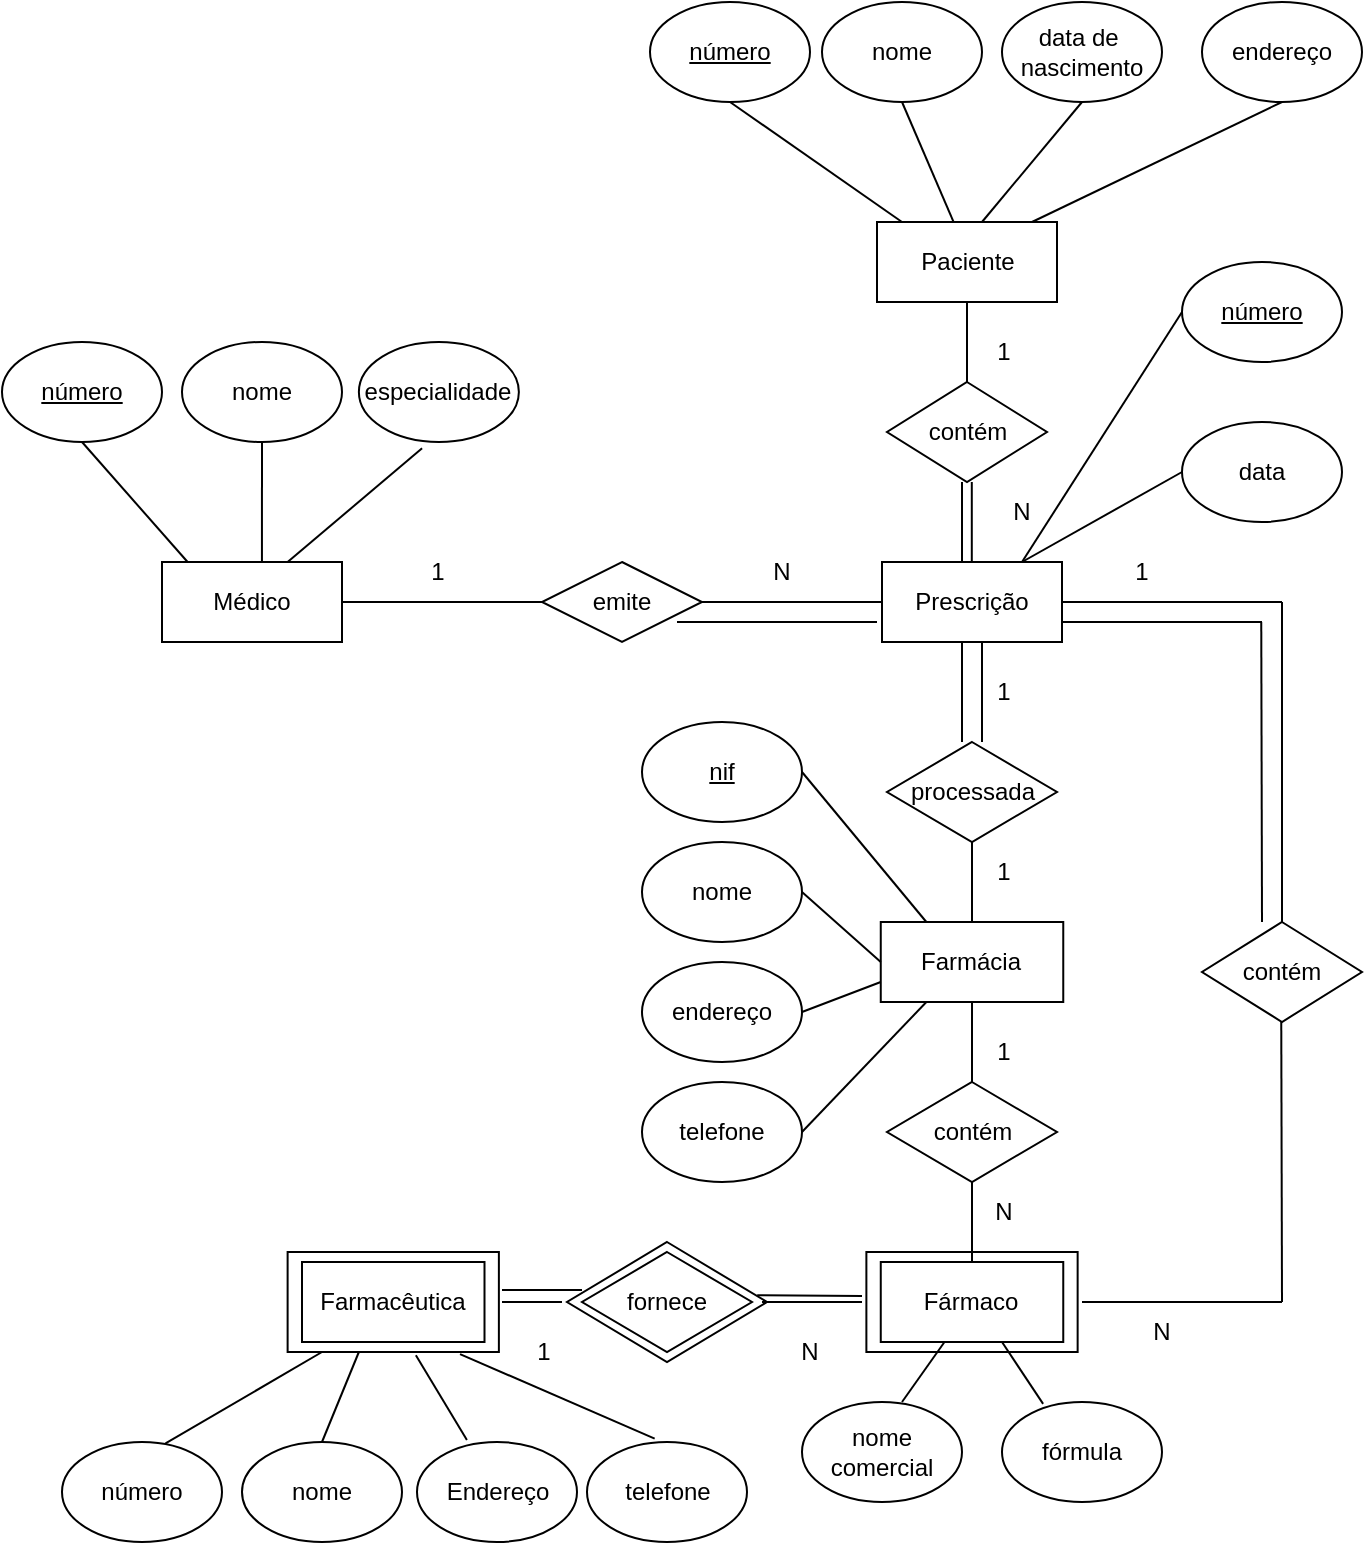 <mxfile version="23.1.8" type="github">
  <diagram name="Página-1" id="PHuElCLsCubrlGrufjiO">
    <mxGraphModel dx="1122" dy="767" grid="1" gridSize="10" guides="1" tooltips="1" connect="1" arrows="1" fold="1" page="1" pageScale="1" pageWidth="827" pageHeight="1169" math="0" shadow="0">
      <root>
        <mxCell id="0" />
        <mxCell id="1" parent="0" />
        <mxCell id="7weu3szG185yvTid6uPm-115" value="" style="rounded=0;whiteSpace=wrap;html=1;" vertex="1" parent="1">
          <mxGeometry x="482.19" y="735" width="105.63" height="50" as="geometry" />
        </mxCell>
        <mxCell id="7weu3szG185yvTid6uPm-70" value="" style="rhombus;whiteSpace=wrap;html=1;" vertex="1" parent="1">
          <mxGeometry x="332.5" y="730" width="100" height="60" as="geometry" />
        </mxCell>
        <mxCell id="7weu3szG185yvTid6uPm-69" value="" style="rounded=0;whiteSpace=wrap;html=1;" vertex="1" parent="1">
          <mxGeometry x="192.81" y="735" width="105.63" height="50" as="geometry" />
        </mxCell>
        <mxCell id="7weu3szG185yvTid6uPm-27" value="&lt;font style=&quot;font-size: 12px;&quot;&gt;fornece&lt;/font&gt;" style="rhombus;whiteSpace=wrap;html=1;" vertex="1" parent="1">
          <mxGeometry x="340" y="735" width="85" height="50" as="geometry" />
        </mxCell>
        <mxCell id="7weu3szG185yvTid6uPm-1" value="&lt;font style=&quot;font-size: 12px;&quot;&gt;Prescrição&lt;/font&gt;" style="rounded=0;whiteSpace=wrap;html=1;" vertex="1" parent="1">
          <mxGeometry x="490" y="390" width="90" height="40" as="geometry" />
        </mxCell>
        <mxCell id="7weu3szG185yvTid6uPm-2" value="&lt;font style=&quot;font-size: 12px;&quot;&gt;emite&lt;/font&gt;" style="rhombus;whiteSpace=wrap;html=1;" vertex="1" parent="1">
          <mxGeometry x="320" y="390" width="80" height="40" as="geometry" />
        </mxCell>
        <mxCell id="7weu3szG185yvTid6uPm-3" value="&lt;font style=&quot;font-size: 12px;&quot;&gt;Médico&lt;/font&gt;" style="rounded=0;whiteSpace=wrap;html=1;" vertex="1" parent="1">
          <mxGeometry x="130" y="390" width="90" height="40" as="geometry" />
        </mxCell>
        <mxCell id="7weu3szG185yvTid6uPm-4" value="" style="endArrow=none;html=1;rounded=0;exitX=1;exitY=0.5;exitDx=0;exitDy=0;" edge="1" parent="1" source="7weu3szG185yvTid6uPm-3">
          <mxGeometry width="50" height="50" relative="1" as="geometry">
            <mxPoint x="270" y="460" as="sourcePoint" />
            <mxPoint x="320" y="410" as="targetPoint" />
          </mxGeometry>
        </mxCell>
        <mxCell id="7weu3szG185yvTid6uPm-7" value="1" style="text;html=1;align=center;verticalAlign=middle;whiteSpace=wrap;rounded=0;" vertex="1" parent="1">
          <mxGeometry x="238.44" y="380" width="60" height="30" as="geometry" />
        </mxCell>
        <mxCell id="7weu3szG185yvTid6uPm-10" value="" style="endArrow=none;html=1;rounded=0;exitX=1;exitY=0.5;exitDx=0;exitDy=0;entryX=0;entryY=0.5;entryDx=0;entryDy=0;" edge="1" parent="1" source="7weu3szG185yvTid6uPm-2" target="7weu3szG185yvTid6uPm-1">
          <mxGeometry width="50" height="50" relative="1" as="geometry">
            <mxPoint x="410" y="440" as="sourcePoint" />
            <mxPoint x="460" y="390" as="targetPoint" />
          </mxGeometry>
        </mxCell>
        <mxCell id="7weu3szG185yvTid6uPm-11" value="N" style="text;html=1;align=center;verticalAlign=middle;whiteSpace=wrap;rounded=0;" vertex="1" parent="1">
          <mxGeometry x="530" y="350" width="60" height="30" as="geometry" />
        </mxCell>
        <mxCell id="7weu3szG185yvTid6uPm-13" value="Farmácia" style="rounded=0;whiteSpace=wrap;html=1;" vertex="1" parent="1">
          <mxGeometry x="489.38" y="570" width="91.25" height="40" as="geometry" />
        </mxCell>
        <mxCell id="7weu3szG185yvTid6uPm-14" value="&lt;font style=&quot;font-size: 12px;&quot;&gt;processada&lt;/font&gt;" style="rhombus;whiteSpace=wrap;html=1;" vertex="1" parent="1">
          <mxGeometry x="492.5" y="480" width="85" height="50" as="geometry" />
        </mxCell>
        <mxCell id="7weu3szG185yvTid6uPm-15" value="" style="endArrow=none;html=1;rounded=0;entryX=0.5;entryY=1;entryDx=0;entryDy=0;exitX=0.5;exitY=0;exitDx=0;exitDy=0;" edge="1" parent="1">
          <mxGeometry width="50" height="50" relative="1" as="geometry">
            <mxPoint x="530" y="480" as="sourcePoint" />
            <mxPoint x="530" y="430" as="targetPoint" />
          </mxGeometry>
        </mxCell>
        <mxCell id="7weu3szG185yvTid6uPm-16" value="" style="endArrow=none;html=1;rounded=0;entryX=0.5;entryY=1;entryDx=0;entryDy=0;exitX=0.5;exitY=0;exitDx=0;exitDy=0;" edge="1" parent="1" source="7weu3szG185yvTid6uPm-13" target="7weu3szG185yvTid6uPm-14">
          <mxGeometry width="50" height="50" relative="1" as="geometry">
            <mxPoint x="490" y="600" as="sourcePoint" />
            <mxPoint x="540" y="550" as="targetPoint" />
          </mxGeometry>
        </mxCell>
        <mxCell id="7weu3szG185yvTid6uPm-17" value="1" style="text;html=1;align=center;verticalAlign=middle;whiteSpace=wrap;rounded=0;" vertex="1" parent="1">
          <mxGeometry x="521.25" y="440" width="60" height="30" as="geometry" />
        </mxCell>
        <mxCell id="7weu3szG185yvTid6uPm-18" value="1" style="text;html=1;align=center;verticalAlign=middle;whiteSpace=wrap;rounded=0;" vertex="1" parent="1">
          <mxGeometry x="521.25" y="530" width="60" height="30" as="geometry" />
        </mxCell>
        <mxCell id="7weu3szG185yvTid6uPm-19" value="Fármaco" style="rounded=0;whiteSpace=wrap;html=1;" vertex="1" parent="1">
          <mxGeometry x="489.38" y="740" width="91.25" height="40" as="geometry" />
        </mxCell>
        <mxCell id="7weu3szG185yvTid6uPm-21" value="" style="endArrow=none;html=1;rounded=0;entryX=0.5;entryY=1;entryDx=0;entryDy=0;exitX=0.5;exitY=0;exitDx=0;exitDy=0;" edge="1" parent="1" source="7weu3szG185yvTid6uPm-22" target="7weu3szG185yvTid6uPm-13">
          <mxGeometry width="50" height="50" relative="1" as="geometry">
            <mxPoint x="506.88" y="670" as="sourcePoint" />
            <mxPoint x="556.88" y="620" as="targetPoint" />
          </mxGeometry>
        </mxCell>
        <mxCell id="7weu3szG185yvTid6uPm-22" value="&lt;font style=&quot;font-size: 12px;&quot;&gt;contém&lt;/font&gt;" style="rhombus;whiteSpace=wrap;html=1;" vertex="1" parent="1">
          <mxGeometry x="492.5" y="650" width="85" height="50" as="geometry" />
        </mxCell>
        <mxCell id="7weu3szG185yvTid6uPm-23" value="" style="endArrow=none;html=1;rounded=0;entryX=0.5;entryY=1;entryDx=0;entryDy=0;exitX=0.5;exitY=0;exitDx=0;exitDy=0;" edge="1" parent="1" source="7weu3szG185yvTid6uPm-19" target="7weu3szG185yvTid6uPm-22">
          <mxGeometry width="50" height="50" relative="1" as="geometry">
            <mxPoint x="493.13" y="740" as="sourcePoint" />
            <mxPoint x="530" y="710" as="targetPoint" />
          </mxGeometry>
        </mxCell>
        <mxCell id="7weu3szG185yvTid6uPm-24" value="1" style="text;html=1;align=center;verticalAlign=middle;whiteSpace=wrap;rounded=0;" vertex="1" parent="1">
          <mxGeometry x="520.63" y="620" width="60" height="30" as="geometry" />
        </mxCell>
        <mxCell id="7weu3szG185yvTid6uPm-25" value="N" style="text;html=1;align=center;verticalAlign=middle;whiteSpace=wrap;rounded=0;" vertex="1" parent="1">
          <mxGeometry x="521.25" y="700" width="60" height="30" as="geometry" />
        </mxCell>
        <mxCell id="7weu3szG185yvTid6uPm-26" value="Farmacêutica" style="rounded=0;whiteSpace=wrap;html=1;" vertex="1" parent="1">
          <mxGeometry x="200" y="740" width="91.25" height="40" as="geometry" />
        </mxCell>
        <mxCell id="7weu3szG185yvTid6uPm-31" value="" style="endArrow=none;html=1;rounded=0;" edge="1" parent="1">
          <mxGeometry width="50" height="50" relative="1" as="geometry">
            <mxPoint x="300" y="760" as="sourcePoint" />
            <mxPoint x="330" y="760" as="targetPoint" />
          </mxGeometry>
        </mxCell>
        <mxCell id="7weu3szG185yvTid6uPm-32" value="" style="endArrow=none;html=1;rounded=0;" edge="1" parent="1">
          <mxGeometry width="50" height="50" relative="1" as="geometry">
            <mxPoint x="430" y="760" as="sourcePoint" />
            <mxPoint x="480" y="760" as="targetPoint" />
          </mxGeometry>
        </mxCell>
        <mxCell id="7weu3szG185yvTid6uPm-33" value="1" style="text;html=1;align=center;verticalAlign=middle;whiteSpace=wrap;rounded=0;" vertex="1" parent="1">
          <mxGeometry x="291.25" y="770" width="60" height="30" as="geometry" />
        </mxCell>
        <mxCell id="7weu3szG185yvTid6uPm-34" value="N" style="text;html=1;align=center;verticalAlign=middle;whiteSpace=wrap;rounded=0;" vertex="1" parent="1">
          <mxGeometry x="424" y="770" width="60" height="30" as="geometry" />
        </mxCell>
        <mxCell id="7weu3szG185yvTid6uPm-36" value="" style="endArrow=none;html=1;rounded=0;exitX=1;exitY=0.5;exitDx=0;exitDy=0;" edge="1" parent="1" source="7weu3szG185yvTid6uPm-1">
          <mxGeometry width="50" height="50" relative="1" as="geometry">
            <mxPoint x="600" y="450" as="sourcePoint" />
            <mxPoint x="690" y="410" as="targetPoint" />
          </mxGeometry>
        </mxCell>
        <mxCell id="7weu3szG185yvTid6uPm-37" value="contém" style="rhombus;whiteSpace=wrap;html=1;" vertex="1" parent="1">
          <mxGeometry x="650" y="570" width="80" height="50" as="geometry" />
        </mxCell>
        <mxCell id="7weu3szG185yvTid6uPm-38" value="" style="endArrow=none;html=1;rounded=0;exitX=0.5;exitY=0;exitDx=0;exitDy=0;" edge="1" parent="1">
          <mxGeometry width="50" height="50" relative="1" as="geometry">
            <mxPoint x="690" y="570.0" as="sourcePoint" />
            <mxPoint x="690" y="410" as="targetPoint" />
          </mxGeometry>
        </mxCell>
        <mxCell id="7weu3szG185yvTid6uPm-39" value="" style="endArrow=none;html=1;rounded=0;" edge="1" parent="1">
          <mxGeometry width="50" height="50" relative="1" as="geometry">
            <mxPoint x="690" y="760" as="sourcePoint" />
            <mxPoint x="689.63" y="620" as="targetPoint" />
          </mxGeometry>
        </mxCell>
        <mxCell id="7weu3szG185yvTid6uPm-40" value="" style="endArrow=none;html=1;rounded=0;" edge="1" parent="1">
          <mxGeometry width="50" height="50" relative="1" as="geometry">
            <mxPoint x="590" y="760" as="sourcePoint" />
            <mxPoint x="690" y="760" as="targetPoint" />
          </mxGeometry>
        </mxCell>
        <mxCell id="7weu3szG185yvTid6uPm-41" value="1" style="text;html=1;align=center;verticalAlign=middle;whiteSpace=wrap;rounded=0;" vertex="1" parent="1">
          <mxGeometry x="590" y="380" width="60" height="30" as="geometry" />
        </mxCell>
        <mxCell id="7weu3szG185yvTid6uPm-43" value="N" style="text;html=1;align=center;verticalAlign=middle;whiteSpace=wrap;rounded=0;" vertex="1" parent="1">
          <mxGeometry x="600" y="760" width="60" height="30" as="geometry" />
        </mxCell>
        <mxCell id="7weu3szG185yvTid6uPm-45" value="" style="endArrow=none;html=1;rounded=0;exitX=1;exitY=0.5;exitDx=0;exitDy=0;" edge="1" parent="1">
          <mxGeometry width="50" height="50" relative="1" as="geometry">
            <mxPoint x="580" y="420" as="sourcePoint" />
            <mxPoint x="680" y="420" as="targetPoint" />
          </mxGeometry>
        </mxCell>
        <mxCell id="7weu3szG185yvTid6uPm-46" value="" style="endArrow=none;html=1;rounded=0;" edge="1" parent="1">
          <mxGeometry width="50" height="50" relative="1" as="geometry">
            <mxPoint x="680" y="570" as="sourcePoint" />
            <mxPoint x="679.63" y="420" as="targetPoint" />
          </mxGeometry>
        </mxCell>
        <mxCell id="7weu3szG185yvTid6uPm-51" value="&lt;font style=&quot;font-size: 12px;&quot;&gt;Paciente&lt;/font&gt;" style="rounded=0;whiteSpace=wrap;html=1;" vertex="1" parent="1">
          <mxGeometry x="487.5" y="220" width="90" height="40" as="geometry" />
        </mxCell>
        <mxCell id="7weu3szG185yvTid6uPm-52" value="contém" style="rhombus;whiteSpace=wrap;html=1;" vertex="1" parent="1">
          <mxGeometry x="492.5" y="300" width="80" height="50" as="geometry" />
        </mxCell>
        <mxCell id="7weu3szG185yvTid6uPm-53" value="" style="endArrow=none;html=1;rounded=0;entryX=0.5;entryY=1;entryDx=0;entryDy=0;exitX=0.5;exitY=0;exitDx=0;exitDy=0;" edge="1" parent="1" source="7weu3szG185yvTid6uPm-52" target="7weu3szG185yvTid6uPm-51">
          <mxGeometry width="50" height="50" relative="1" as="geometry">
            <mxPoint x="471.25" y="330" as="sourcePoint" />
            <mxPoint x="521.25" y="280" as="targetPoint" />
          </mxGeometry>
        </mxCell>
        <mxCell id="7weu3szG185yvTid6uPm-55" value="" style="endArrow=none;html=1;rounded=0;exitX=0.5;exitY=0;exitDx=0;exitDy=0;entryX=0;entryY=0;entryDx=0;entryDy=0;" edge="1" parent="1" target="7weu3szG185yvTid6uPm-11">
          <mxGeometry width="50" height="50" relative="1" as="geometry">
            <mxPoint x="530" y="390" as="sourcePoint" />
            <mxPoint x="530" y="360" as="targetPoint" />
          </mxGeometry>
        </mxCell>
        <mxCell id="7weu3szG185yvTid6uPm-56" value="1" style="text;html=1;align=center;verticalAlign=middle;whiteSpace=wrap;rounded=0;" vertex="1" parent="1">
          <mxGeometry x="521.25" y="270" width="60" height="30" as="geometry" />
        </mxCell>
        <mxCell id="7weu3szG185yvTid6uPm-59" value="N" style="text;html=1;align=center;verticalAlign=middle;whiteSpace=wrap;rounded=0;" vertex="1" parent="1">
          <mxGeometry x="410" y="380" width="60" height="30" as="geometry" />
        </mxCell>
        <mxCell id="7weu3szG185yvTid6uPm-60" value="" style="endArrow=none;html=1;rounded=0;" edge="1" parent="1">
          <mxGeometry width="50" height="50" relative="1" as="geometry">
            <mxPoint x="300" y="754" as="sourcePoint" />
            <mxPoint x="340" y="754" as="targetPoint" />
          </mxGeometry>
        </mxCell>
        <mxCell id="7weu3szG185yvTid6uPm-62" value="" style="endArrow=none;html=1;rounded=0;exitX=0.951;exitY=0.443;exitDx=0;exitDy=0;exitPerimeter=0;" edge="1" parent="1" source="7weu3szG185yvTid6uPm-70">
          <mxGeometry width="50" height="50" relative="1" as="geometry">
            <mxPoint x="430" y="720" as="sourcePoint" />
            <mxPoint x="480" y="757" as="targetPoint" />
          </mxGeometry>
        </mxCell>
        <mxCell id="7weu3szG185yvTid6uPm-64" value="" style="endArrow=none;html=1;rounded=0;exitX=1;exitY=0.5;exitDx=0;exitDy=0;" edge="1" parent="1">
          <mxGeometry width="50" height="50" relative="1" as="geometry">
            <mxPoint x="387.5" y="420" as="sourcePoint" />
            <mxPoint x="487.5" y="420" as="targetPoint" />
          </mxGeometry>
        </mxCell>
        <mxCell id="7weu3szG185yvTid6uPm-67" value="" style="endArrow=none;html=1;rounded=0;entryX=0.5;entryY=1;entryDx=0;entryDy=0;exitX=0.5;exitY=0;exitDx=0;exitDy=0;" edge="1" parent="1">
          <mxGeometry width="50" height="50" relative="1" as="geometry">
            <mxPoint x="534.9" y="390" as="sourcePoint" />
            <mxPoint x="534.9" y="350" as="targetPoint" />
          </mxGeometry>
        </mxCell>
        <mxCell id="7weu3szG185yvTid6uPm-71" value="" style="endArrow=none;html=1;rounded=0;entryX=0.5;entryY=1;entryDx=0;entryDy=0;exitX=0.5;exitY=0;exitDx=0;exitDy=0;" edge="1" parent="1">
          <mxGeometry width="50" height="50" relative="1" as="geometry">
            <mxPoint x="540" y="480" as="sourcePoint" />
            <mxPoint x="540" y="430" as="targetPoint" />
          </mxGeometry>
        </mxCell>
        <mxCell id="7weu3szG185yvTid6uPm-72" value="&lt;u&gt;número&lt;/u&gt;" style="ellipse;whiteSpace=wrap;html=1;" vertex="1" parent="1">
          <mxGeometry x="640" y="240" width="80" height="50" as="geometry" />
        </mxCell>
        <mxCell id="7weu3szG185yvTid6uPm-73" value="data" style="ellipse;whiteSpace=wrap;html=1;" vertex="1" parent="1">
          <mxGeometry x="640" y="320" width="80" height="50" as="geometry" />
        </mxCell>
        <mxCell id="7weu3szG185yvTid6uPm-74" value="" style="endArrow=none;html=1;rounded=0;entryX=0;entryY=0.5;entryDx=0;entryDy=0;" edge="1" parent="1" target="7weu3szG185yvTid6uPm-72">
          <mxGeometry width="50" height="50" relative="1" as="geometry">
            <mxPoint x="560" y="390" as="sourcePoint" />
            <mxPoint x="610" y="340" as="targetPoint" />
          </mxGeometry>
        </mxCell>
        <mxCell id="7weu3szG185yvTid6uPm-75" value="" style="endArrow=none;html=1;rounded=0;entryX=0;entryY=0.5;entryDx=0;entryDy=0;" edge="1" parent="1" target="7weu3szG185yvTid6uPm-73">
          <mxGeometry width="50" height="50" relative="1" as="geometry">
            <mxPoint x="560" y="390" as="sourcePoint" />
            <mxPoint x="610" y="340" as="targetPoint" />
          </mxGeometry>
        </mxCell>
        <mxCell id="7weu3szG185yvTid6uPm-76" value="especialidade" style="ellipse;whiteSpace=wrap;html=1;" vertex="1" parent="1">
          <mxGeometry x="228.44" y="280" width="80" height="50" as="geometry" />
        </mxCell>
        <mxCell id="7weu3szG185yvTid6uPm-77" value="nome" style="ellipse;whiteSpace=wrap;html=1;" vertex="1" parent="1">
          <mxGeometry x="140" y="280" width="80" height="50" as="geometry" />
        </mxCell>
        <mxCell id="7weu3szG185yvTid6uPm-78" value="&lt;u&gt;número&lt;/u&gt;" style="ellipse;whiteSpace=wrap;html=1;" vertex="1" parent="1">
          <mxGeometry x="50" y="280" width="80" height="50" as="geometry" />
        </mxCell>
        <mxCell id="7weu3szG185yvTid6uPm-80" value="" style="endArrow=none;html=1;rounded=0;entryX=0.5;entryY=1;entryDx=0;entryDy=0;" edge="1" parent="1" target="7weu3szG185yvTid6uPm-78">
          <mxGeometry width="50" height="50" relative="1" as="geometry">
            <mxPoint x="142.81" y="390" as="sourcePoint" />
            <mxPoint x="192.81" y="340" as="targetPoint" />
          </mxGeometry>
        </mxCell>
        <mxCell id="7weu3szG185yvTid6uPm-81" value="" style="endArrow=none;html=1;rounded=0;" edge="1" parent="1" target="7weu3szG185yvTid6uPm-77">
          <mxGeometry width="50" height="50" relative="1" as="geometry">
            <mxPoint x="179.97" y="390" as="sourcePoint" />
            <mxPoint x="179.57" y="335.05" as="targetPoint" />
          </mxGeometry>
        </mxCell>
        <mxCell id="7weu3szG185yvTid6uPm-82" value="" style="endArrow=none;html=1;rounded=0;entryX=0.395;entryY=1.063;entryDx=0;entryDy=0;entryPerimeter=0;" edge="1" parent="1" target="7weu3szG185yvTid6uPm-76">
          <mxGeometry width="50" height="50" relative="1" as="geometry">
            <mxPoint x="192.81" y="390" as="sourcePoint" />
            <mxPoint x="242.81" y="340" as="targetPoint" />
          </mxGeometry>
        </mxCell>
        <mxCell id="7weu3szG185yvTid6uPm-84" value="endereço" style="ellipse;whiteSpace=wrap;html=1;" vertex="1" parent="1">
          <mxGeometry x="650" y="110" width="80" height="50" as="geometry" />
        </mxCell>
        <mxCell id="7weu3szG185yvTid6uPm-85" value="data de&amp;nbsp;&lt;br&gt;nascimento" style="ellipse;whiteSpace=wrap;html=1;" vertex="1" parent="1">
          <mxGeometry x="550" y="110" width="80" height="50" as="geometry" />
        </mxCell>
        <mxCell id="7weu3szG185yvTid6uPm-86" value="nome" style="ellipse;whiteSpace=wrap;html=1;" vertex="1" parent="1">
          <mxGeometry x="460" y="110" width="80" height="50" as="geometry" />
        </mxCell>
        <mxCell id="7weu3szG185yvTid6uPm-87" value="&lt;u&gt;número&lt;/u&gt;" style="ellipse;whiteSpace=wrap;html=1;" vertex="1" parent="1">
          <mxGeometry x="374" y="110" width="80" height="50" as="geometry" />
        </mxCell>
        <mxCell id="7weu3szG185yvTid6uPm-88" value="" style="endArrow=none;html=1;rounded=0;entryX=0.5;entryY=1;entryDx=0;entryDy=0;" edge="1" parent="1" target="7weu3szG185yvTid6uPm-87">
          <mxGeometry width="50" height="50" relative="1" as="geometry">
            <mxPoint x="500" y="220" as="sourcePoint" />
            <mxPoint x="550" y="170" as="targetPoint" />
          </mxGeometry>
        </mxCell>
        <mxCell id="7weu3szG185yvTid6uPm-89" value="" style="endArrow=none;html=1;rounded=0;entryX=0.5;entryY=1;entryDx=0;entryDy=0;exitX=0.427;exitY=0.007;exitDx=0;exitDy=0;exitPerimeter=0;" edge="1" parent="1" source="7weu3szG185yvTid6uPm-51" target="7weu3szG185yvTid6uPm-86">
          <mxGeometry width="50" height="50" relative="1" as="geometry">
            <mxPoint x="520" y="210" as="sourcePoint" />
            <mxPoint x="480" y="100" as="targetPoint" />
          </mxGeometry>
        </mxCell>
        <mxCell id="7weu3szG185yvTid6uPm-91" value="" style="endArrow=none;html=1;rounded=0;entryX=0.5;entryY=1;entryDx=0;entryDy=0;" edge="1" parent="1" target="7weu3szG185yvTid6uPm-85">
          <mxGeometry width="50" height="50" relative="1" as="geometry">
            <mxPoint x="540" y="220" as="sourcePoint" />
            <mxPoint x="590" y="170" as="targetPoint" />
          </mxGeometry>
        </mxCell>
        <mxCell id="7weu3szG185yvTid6uPm-92" value="" style="endArrow=none;html=1;rounded=0;entryX=0.5;entryY=1;entryDx=0;entryDy=0;" edge="1" parent="1" target="7weu3szG185yvTid6uPm-84">
          <mxGeometry width="50" height="50" relative="1" as="geometry">
            <mxPoint x="565" y="220" as="sourcePoint" />
            <mxPoint x="615" y="90" as="targetPoint" />
          </mxGeometry>
        </mxCell>
        <mxCell id="7weu3szG185yvTid6uPm-95" value="nome&lt;br&gt;comercial" style="ellipse;whiteSpace=wrap;html=1;" vertex="1" parent="1">
          <mxGeometry x="450" y="810" width="80" height="50" as="geometry" />
        </mxCell>
        <mxCell id="7weu3szG185yvTid6uPm-96" value="fórmula" style="ellipse;whiteSpace=wrap;html=1;" vertex="1" parent="1">
          <mxGeometry x="550" y="810" width="80" height="50" as="geometry" />
        </mxCell>
        <mxCell id="7weu3szG185yvTid6uPm-97" value="" style="endArrow=none;html=1;rounded=0;" edge="1" parent="1">
          <mxGeometry width="50" height="50" relative="1" as="geometry">
            <mxPoint x="500" y="810" as="sourcePoint" />
            <mxPoint x="521.25" y="780" as="targetPoint" />
          </mxGeometry>
        </mxCell>
        <mxCell id="7weu3szG185yvTid6uPm-98" value="" style="endArrow=none;html=1;rounded=0;exitX=0.257;exitY=0.019;exitDx=0;exitDy=0;exitPerimeter=0;" edge="1" parent="1" source="7weu3szG185yvTid6uPm-96">
          <mxGeometry width="50" height="50" relative="1" as="geometry">
            <mxPoint x="560" y="800" as="sourcePoint" />
            <mxPoint x="550" y="780" as="targetPoint" />
          </mxGeometry>
        </mxCell>
        <mxCell id="7weu3szG185yvTid6uPm-99" value="telefone" style="ellipse;whiteSpace=wrap;html=1;" vertex="1" parent="1">
          <mxGeometry x="342.5" y="830" width="80" height="50" as="geometry" />
        </mxCell>
        <mxCell id="7weu3szG185yvTid6uPm-100" value="Endereço" style="ellipse;whiteSpace=wrap;html=1;" vertex="1" parent="1">
          <mxGeometry x="257.5" y="830" width="80" height="50" as="geometry" />
        </mxCell>
        <mxCell id="7weu3szG185yvTid6uPm-101" value="nome" style="ellipse;whiteSpace=wrap;html=1;" vertex="1" parent="1">
          <mxGeometry x="170" y="830" width="80" height="50" as="geometry" />
        </mxCell>
        <mxCell id="7weu3szG185yvTid6uPm-102" value="número" style="ellipse;whiteSpace=wrap;html=1;" vertex="1" parent="1">
          <mxGeometry x="80" y="830" width="80" height="50" as="geometry" />
        </mxCell>
        <mxCell id="7weu3szG185yvTid6uPm-103" value="" style="endArrow=none;html=1;rounded=0;exitX=0.647;exitY=0.014;exitDx=0;exitDy=0;exitPerimeter=0;" edge="1" parent="1" source="7weu3szG185yvTid6uPm-102">
          <mxGeometry width="50" height="50" relative="1" as="geometry">
            <mxPoint x="160" y="835" as="sourcePoint" />
            <mxPoint x="210" y="785" as="targetPoint" />
          </mxGeometry>
        </mxCell>
        <mxCell id="7weu3szG185yvTid6uPm-104" value="" style="endArrow=none;html=1;rounded=0;exitX=0.5;exitY=0;exitDx=0;exitDy=0;" edge="1" parent="1" source="7weu3szG185yvTid6uPm-101">
          <mxGeometry width="50" height="50" relative="1" as="geometry">
            <mxPoint x="178.44" y="835" as="sourcePoint" />
            <mxPoint x="228.44" y="785" as="targetPoint" />
          </mxGeometry>
        </mxCell>
        <mxCell id="7weu3szG185yvTid6uPm-105" value="" style="endArrow=none;html=1;rounded=0;exitX=0.312;exitY=-0.021;exitDx=0;exitDy=0;exitPerimeter=0;entryX=0.624;entryY=1.166;entryDx=0;entryDy=0;entryPerimeter=0;" edge="1" parent="1" source="7weu3szG185yvTid6uPm-100" target="7weu3szG185yvTid6uPm-26">
          <mxGeometry width="50" height="50" relative="1" as="geometry">
            <mxPoint x="238.44" y="830" as="sourcePoint" />
            <mxPoint x="260" y="790" as="targetPoint" />
          </mxGeometry>
        </mxCell>
        <mxCell id="7weu3szG185yvTid6uPm-106" value="" style="endArrow=none;html=1;rounded=0;entryX=0.816;entryY=1.021;entryDx=0;entryDy=0;entryPerimeter=0;exitX=0.423;exitY=-0.033;exitDx=0;exitDy=0;exitPerimeter=0;" edge="1" parent="1" source="7weu3szG185yvTid6uPm-99" target="7weu3szG185yvTid6uPm-69">
          <mxGeometry width="50" height="50" relative="1" as="geometry">
            <mxPoint x="350" y="820" as="sourcePoint" />
            <mxPoint x="400" y="770" as="targetPoint" />
          </mxGeometry>
        </mxCell>
        <mxCell id="7weu3szG185yvTid6uPm-107" value="&lt;u&gt;nif&lt;/u&gt;" style="ellipse;whiteSpace=wrap;html=1;" vertex="1" parent="1">
          <mxGeometry x="370" y="470" width="80" height="50" as="geometry" />
        </mxCell>
        <mxCell id="7weu3szG185yvTid6uPm-108" value="nome" style="ellipse;whiteSpace=wrap;html=1;" vertex="1" parent="1">
          <mxGeometry x="370" y="530" width="80" height="50" as="geometry" />
        </mxCell>
        <mxCell id="7weu3szG185yvTid6uPm-109" value="endereço" style="ellipse;whiteSpace=wrap;html=1;" vertex="1" parent="1">
          <mxGeometry x="370" y="590" width="80" height="50" as="geometry" />
        </mxCell>
        <mxCell id="7weu3szG185yvTid6uPm-110" value="telefone" style="ellipse;whiteSpace=wrap;html=1;" vertex="1" parent="1">
          <mxGeometry x="370" y="650" width="80" height="50" as="geometry" />
        </mxCell>
        <mxCell id="7weu3szG185yvTid6uPm-111" value="" style="endArrow=none;html=1;rounded=0;exitX=1;exitY=0.5;exitDx=0;exitDy=0;entryX=0.25;entryY=0;entryDx=0;entryDy=0;" edge="1" parent="1" source="7weu3szG185yvTid6uPm-107" target="7weu3szG185yvTid6uPm-13">
          <mxGeometry width="50" height="50" relative="1" as="geometry">
            <mxPoint x="480" y="490" as="sourcePoint" />
            <mxPoint x="500" y="450" as="targetPoint" />
          </mxGeometry>
        </mxCell>
        <mxCell id="7weu3szG185yvTid6uPm-112" value="" style="endArrow=none;html=1;rounded=0;entryX=0.25;entryY=1;entryDx=0;entryDy=0;exitX=1;exitY=0.5;exitDx=0;exitDy=0;" edge="1" parent="1" source="7weu3szG185yvTid6uPm-110" target="7weu3szG185yvTid6uPm-13">
          <mxGeometry width="50" height="50" relative="1" as="geometry">
            <mxPoint x="470" y="580" as="sourcePoint" />
            <mxPoint x="522" y="580" as="targetPoint" />
          </mxGeometry>
        </mxCell>
        <mxCell id="7weu3szG185yvTid6uPm-113" value="" style="endArrow=none;html=1;rounded=0;entryX=0;entryY=0.75;entryDx=0;entryDy=0;exitX=1;exitY=0.5;exitDx=0;exitDy=0;" edge="1" parent="1" source="7weu3szG185yvTid6uPm-109" target="7weu3szG185yvTid6uPm-13">
          <mxGeometry width="50" height="50" relative="1" as="geometry">
            <mxPoint x="460" y="685" as="sourcePoint" />
            <mxPoint x="522" y="620" as="targetPoint" />
          </mxGeometry>
        </mxCell>
        <mxCell id="7weu3szG185yvTid6uPm-114" value="" style="endArrow=none;html=1;rounded=0;entryX=0;entryY=0.5;entryDx=0;entryDy=0;exitX=1;exitY=0.5;exitDx=0;exitDy=0;" edge="1" parent="1" source="7weu3szG185yvTid6uPm-108" target="7weu3szG185yvTid6uPm-13">
          <mxGeometry width="50" height="50" relative="1" as="geometry">
            <mxPoint x="460" y="625" as="sourcePoint" />
            <mxPoint x="499" y="610" as="targetPoint" />
          </mxGeometry>
        </mxCell>
      </root>
    </mxGraphModel>
  </diagram>
</mxfile>
